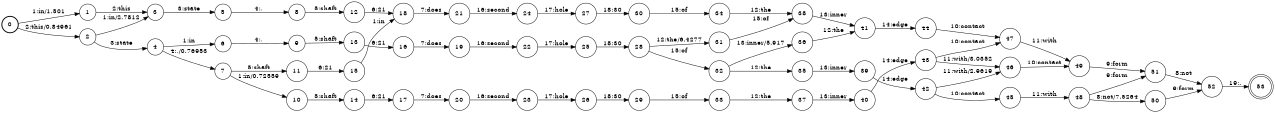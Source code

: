 digraph FST {
rankdir = LR;
size = "8.5,11";
label = "";
center = 1;
orientation = Portrait;
ranksep = "0.4";
nodesep = "0.25";
0 [label = "0", shape = circle, style = bold, fontsize = 14]
	0 -> 1 [label = "1:in/1.501", fontsize = 14];
	0 -> 2 [label = "2:this/0.84961", fontsize = 14];
1 [label = "1", shape = circle, style = solid, fontsize = 14]
	1 -> 3 [label = "2:this", fontsize = 14];
2 [label = "2", shape = circle, style = solid, fontsize = 14]
	2 -> 3 [label = "1:in/2.7812", fontsize = 14];
	2 -> 4 [label = "3:state", fontsize = 14];
3 [label = "3", shape = circle, style = solid, fontsize = 14]
	3 -> 5 [label = "3:state", fontsize = 14];
4 [label = "4", shape = circle, style = solid, fontsize = 14]
	4 -> 6 [label = "1:in", fontsize = 14];
	4 -> 7 [label = "4:,/0.76953", fontsize = 14];
5 [label = "5", shape = circle, style = solid, fontsize = 14]
	5 -> 8 [label = "4:,", fontsize = 14];
6 [label = "6", shape = circle, style = solid, fontsize = 14]
	6 -> 9 [label = "4:,", fontsize = 14];
7 [label = "7", shape = circle, style = solid, fontsize = 14]
	7 -> 10 [label = "1:in/0.72559", fontsize = 14];
	7 -> 11 [label = "5:shaft", fontsize = 14];
8 [label = "8", shape = circle, style = solid, fontsize = 14]
	8 -> 12 [label = "5:shaft", fontsize = 14];
9 [label = "9", shape = circle, style = solid, fontsize = 14]
	9 -> 13 [label = "5:shaft", fontsize = 14];
10 [label = "10", shape = circle, style = solid, fontsize = 14]
	10 -> 14 [label = "5:shaft", fontsize = 14];
11 [label = "11", shape = circle, style = solid, fontsize = 14]
	11 -> 15 [label = "6:21", fontsize = 14];
12 [label = "12", shape = circle, style = solid, fontsize = 14]
	12 -> 18 [label = "6:21", fontsize = 14];
13 [label = "13", shape = circle, style = solid, fontsize = 14]
	13 -> 16 [label = "6:21", fontsize = 14];
14 [label = "14", shape = circle, style = solid, fontsize = 14]
	14 -> 17 [label = "6:21", fontsize = 14];
15 [label = "15", shape = circle, style = solid, fontsize = 14]
	15 -> 18 [label = "1:in", fontsize = 14];
16 [label = "16", shape = circle, style = solid, fontsize = 14]
	16 -> 19 [label = "7:does", fontsize = 14];
17 [label = "17", shape = circle, style = solid, fontsize = 14]
	17 -> 20 [label = "7:does", fontsize = 14];
18 [label = "18", shape = circle, style = solid, fontsize = 14]
	18 -> 21 [label = "7:does", fontsize = 14];
19 [label = "19", shape = circle, style = solid, fontsize = 14]
	19 -> 22 [label = "16:second", fontsize = 14];
20 [label = "20", shape = circle, style = solid, fontsize = 14]
	20 -> 23 [label = "16:second", fontsize = 14];
21 [label = "21", shape = circle, style = solid, fontsize = 14]
	21 -> 24 [label = "16:second", fontsize = 14];
22 [label = "22", shape = circle, style = solid, fontsize = 14]
	22 -> 25 [label = "17:hole", fontsize = 14];
23 [label = "23", shape = circle, style = solid, fontsize = 14]
	23 -> 26 [label = "17:hole", fontsize = 14];
24 [label = "24", shape = circle, style = solid, fontsize = 14]
	24 -> 27 [label = "17:hole", fontsize = 14];
25 [label = "25", shape = circle, style = solid, fontsize = 14]
	25 -> 28 [label = "18:30", fontsize = 14];
26 [label = "26", shape = circle, style = solid, fontsize = 14]
	26 -> 29 [label = "18:30", fontsize = 14];
27 [label = "27", shape = circle, style = solid, fontsize = 14]
	27 -> 30 [label = "18:30", fontsize = 14];
28 [label = "28", shape = circle, style = solid, fontsize = 14]
	28 -> 31 [label = "12:the/6.4277", fontsize = 14];
	28 -> 32 [label = "15:of", fontsize = 14];
29 [label = "29", shape = circle, style = solid, fontsize = 14]
	29 -> 33 [label = "15:of", fontsize = 14];
30 [label = "30", shape = circle, style = solid, fontsize = 14]
	30 -> 34 [label = "15:of", fontsize = 14];
31 [label = "31", shape = circle, style = solid, fontsize = 14]
	31 -> 38 [label = "15:of", fontsize = 14];
32 [label = "32", shape = circle, style = solid, fontsize = 14]
	32 -> 35 [label = "12:the", fontsize = 14];
	32 -> 36 [label = "13:inner/5.917", fontsize = 14];
33 [label = "33", shape = circle, style = solid, fontsize = 14]
	33 -> 37 [label = "12:the", fontsize = 14];
34 [label = "34", shape = circle, style = solid, fontsize = 14]
	34 -> 38 [label = "12:the", fontsize = 14];
35 [label = "35", shape = circle, style = solid, fontsize = 14]
	35 -> 39 [label = "13:inner", fontsize = 14];
36 [label = "36", shape = circle, style = solid, fontsize = 14]
	36 -> 41 [label = "12:the", fontsize = 14];
37 [label = "37", shape = circle, style = solid, fontsize = 14]
	37 -> 40 [label = "13:inner", fontsize = 14];
38 [label = "38", shape = circle, style = solid, fontsize = 14]
	38 -> 41 [label = "13:inner", fontsize = 14];
39 [label = "39", shape = circle, style = solid, fontsize = 14]
	39 -> 42 [label = "14:edge", fontsize = 14];
40 [label = "40", shape = circle, style = solid, fontsize = 14]
	40 -> 43 [label = "14:edge", fontsize = 14];
41 [label = "41", shape = circle, style = solid, fontsize = 14]
	41 -> 44 [label = "14:edge", fontsize = 14];
42 [label = "42", shape = circle, style = solid, fontsize = 14]
	42 -> 45 [label = "10:contact", fontsize = 14];
	42 -> 46 [label = "11:with/2.9619", fontsize = 14];
43 [label = "43", shape = circle, style = solid, fontsize = 14]
	43 -> 47 [label = "10:contact", fontsize = 14];
	43 -> 46 [label = "11:with/3.0352", fontsize = 14];
44 [label = "44", shape = circle, style = solid, fontsize = 14]
	44 -> 47 [label = "10:contact", fontsize = 14];
45 [label = "45", shape = circle, style = solid, fontsize = 14]
	45 -> 48 [label = "11:with", fontsize = 14];
46 [label = "46", shape = circle, style = solid, fontsize = 14]
	46 -> 49 [label = "10:contact", fontsize = 14];
47 [label = "47", shape = circle, style = solid, fontsize = 14]
	47 -> 49 [label = "11:with", fontsize = 14];
48 [label = "48", shape = circle, style = solid, fontsize = 14]
	48 -> 50 [label = "8:not/7.5264", fontsize = 14];
	48 -> 51 [label = "9:form", fontsize = 14];
49 [label = "49", shape = circle, style = solid, fontsize = 14]
	49 -> 51 [label = "9:form", fontsize = 14];
50 [label = "50", shape = circle, style = solid, fontsize = 14]
	50 -> 52 [label = "9:form", fontsize = 14];
51 [label = "51", shape = circle, style = solid, fontsize = 14]
	51 -> 52 [label = "8:not", fontsize = 14];
52 [label = "52", shape = circle, style = solid, fontsize = 14]
	52 -> 53 [label = "19:.", fontsize = 14];
53 [label = "53", shape = doublecircle, style = solid, fontsize = 14]
}
